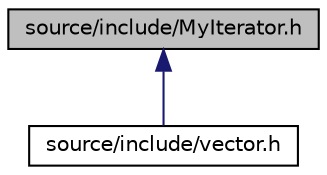 digraph "source/include/MyIterator.h"
{
 // LATEX_PDF_SIZE
  edge [fontname="Helvetica",fontsize="10",labelfontname="Helvetica",labelfontsize="10"];
  node [fontname="Helvetica",fontsize="10",shape=record];
  Node1 [label="source/include/MyIterator.h",height=0.2,width=0.4,color="black", fillcolor="grey75", style="filled", fontcolor="black",tooltip=" "];
  Node1 -> Node2 [dir="back",color="midnightblue",fontsize="10",style="solid"];
  Node2 [label="source/include/vector.h",height=0.2,width=0.4,color="black", fillcolor="white", style="filled",URL="$vector_8h.html",tooltip=" "];
}
